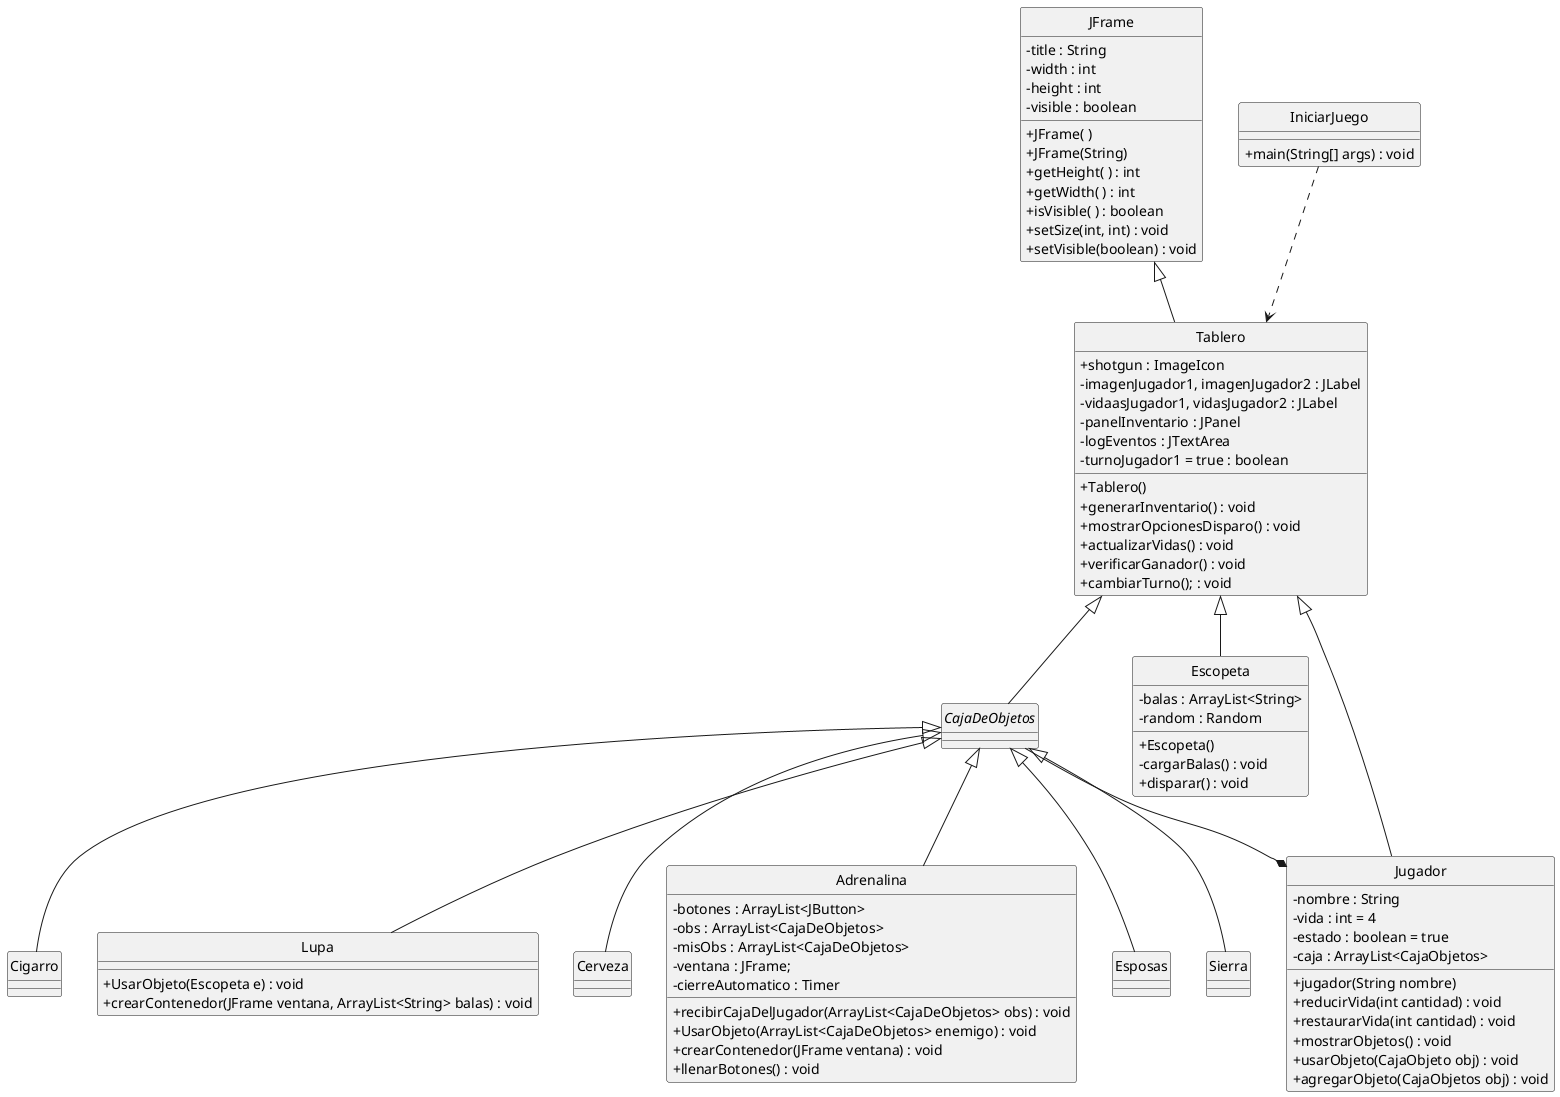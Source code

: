 @startuml
skinparam classAttributeIconSize 0

hide class circle
hide interface circle
hide abstract circle

class JFrame {
    - title : String  
    - width : int  
    - height : int  
    - visible : boolean  
    + JFrame( )
    + JFrame(String)
    + getHeight( ) : int
    + getWidth( ) : int
    + isVisible( ) : boolean
    + setSize(int, int) : void
    + setVisible(boolean) : void
}

class Tablero extends JFrame {
    + shotgun : ImageIcon
    - imagenJugador1, imagenJugador2 : JLabel
    - vidaasJugador1, vidasJugador2 : JLabel
    - panelInventario : JPanel
    - logEventos : JTextArea
    - turnoJugador1 = true : boolean
    + Tablero()
    + generarInventario() : void
    + mostrarOpcionesDisparo() : void
    + actualizarVidas() : void
    + verificarGanador() : void
    + cambiarTurno(); : void
}

abstract class CajaDeObjetos extends Tablero{

}

class Escopeta extends Tablero {
    - balas : ArrayList<String>
    - random : Random
    + Escopeta() 
    - cargarBalas() : void
    + disparar() : void
}

class Jugador extends Tablero {
    - nombre : String
    - vida : int = 4
    - estado : boolean = true
    - caja : ArrayList<CajaObjetos>
    + jugador(String nombre)
    + reducirVida(int cantidad) : void
    + restaurarVida(int cantidad) : void
    + mostrarObjetos() : void
    + usarObjeto(CajaObjeto obj) : void
    + agregarObjeto(CajaObjetos obj) : void
}

class Cigarro extends CajaDeObjetos {

}

class Lupa extends CajaDeObjetos {
    + UsarObjeto(Escopeta e) : void
    + crearContenedor(JFrame ventana, ArrayList<String> balas) : void
}

class Cerveza extends CajaDeObjetos {

}

class Adrenalina extends CajaDeObjetos {
    - botones : ArrayList<JButton>
    - obs : ArrayList<CajaDeObjetos>
    - misObs : ArrayList<CajaDeObjetos>
    - ventana : JFrame;
    - cierreAutomatico : Timer
    + recibirCajaDelJugador(ArrayList<CajaDeObjetos> obs) : void
    + UsarObjeto(ArrayList<CajaDeObjetos> enemigo) : void
    + crearContenedor(JFrame ventana) : void
    + llenarBotones() : void
}

class Esposas extends CajaDeObjetos {

}

class Sierra extends CajaDeObjetos {

}

class IniciarJuego {
    + main(String[] args) : void
}
IniciarJuego ..> Tablero
CajaDeObjetos --* Jugador
@enduml